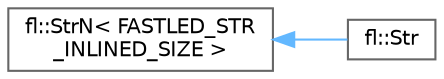 digraph "Graphical Class Hierarchy"
{
 // INTERACTIVE_SVG=YES
 // LATEX_PDF_SIZE
  bgcolor="transparent";
  edge [fontname=Helvetica,fontsize=10,labelfontname=Helvetica,labelfontsize=10];
  node [fontname=Helvetica,fontsize=10,shape=box,height=0.2,width=0.4];
  rankdir="LR";
  Node0 [id="Node000000",label="fl::StrN\< FASTLED_STR\l_INLINED_SIZE \>",height=0.2,width=0.4,color="grey40", fillcolor="white", style="filled",URL="$dc/d96/classfl_1_1_str_n.html",tooltip=" "];
  Node0 -> Node1 [id="edge219_Node000000_Node000001",dir="back",color="steelblue1",style="solid",tooltip=" "];
  Node1 [id="Node000001",label="fl::Str",height=0.2,width=0.4,color="grey40", fillcolor="white", style="filled",URL="$d2/d24/classfl_1_1_str.html",tooltip=" "];
}
